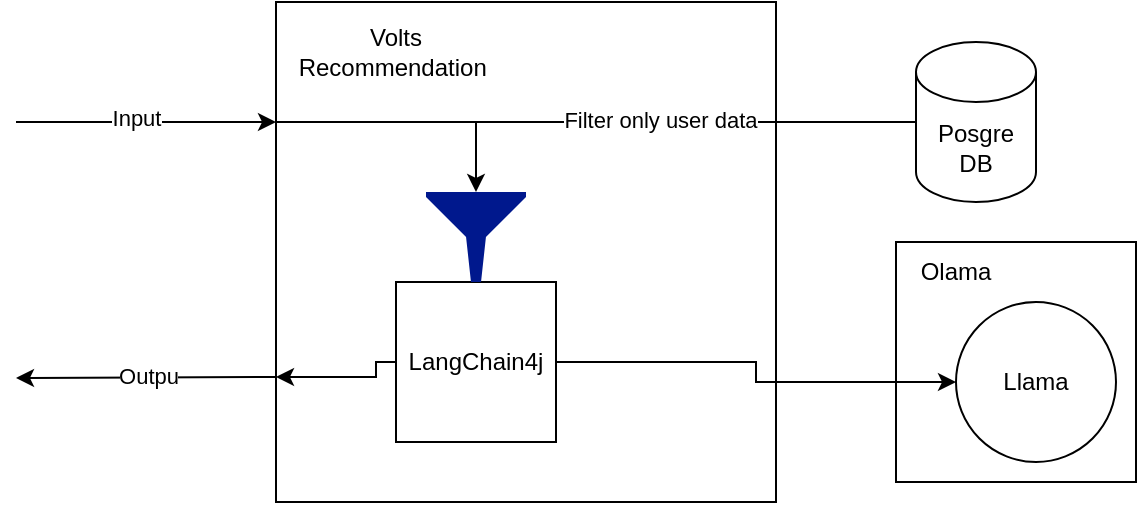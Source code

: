<mxfile version="24.8.2">
  <diagram name="Page-1" id="OyUWVBjLUKfTPRGIwsCr">
    <mxGraphModel dx="719" dy="397" grid="1" gridSize="10" guides="1" tooltips="1" connect="1" arrows="1" fold="1" page="1" pageScale="1" pageWidth="850" pageHeight="1100" math="0" shadow="0">
      <root>
        <mxCell id="0" />
        <mxCell id="1" parent="0" />
        <mxCell id="9hwAWi9BYw1DEbmhTUc2-2" value="" style="whiteSpace=wrap;html=1;aspect=fixed;" parent="1" vertex="1">
          <mxGeometry x="250" y="20" width="250" height="250" as="geometry" />
        </mxCell>
        <mxCell id="a-pYBq2AbiaouAxZ7zkG-12" style="edgeStyle=orthogonalEdgeStyle;rounded=0;orthogonalLoop=1;jettySize=auto;html=1;exitX=0;exitY=0.5;exitDx=0;exitDy=0;entryX=0;entryY=0.75;entryDx=0;entryDy=0;" edge="1" parent="1" source="9hwAWi9BYw1DEbmhTUc2-3" target="9hwAWi9BYw1DEbmhTUc2-2">
          <mxGeometry relative="1" as="geometry">
            <Array as="points">
              <mxPoint x="300" y="200" />
              <mxPoint x="300" y="207" />
            </Array>
          </mxGeometry>
        </mxCell>
        <mxCell id="9hwAWi9BYw1DEbmhTUc2-3" value="LangChain4j" style="whiteSpace=wrap;html=1;aspect=fixed;" parent="1" vertex="1">
          <mxGeometry x="310" y="160" width="80" height="80" as="geometry" />
        </mxCell>
        <mxCell id="9hwAWi9BYw1DEbmhTUc2-8" style="edgeStyle=orthogonalEdgeStyle;rounded=0;orthogonalLoop=1;jettySize=auto;html=1;entryX=0.5;entryY=0;entryDx=0;entryDy=0;entryPerimeter=0;" parent="1" source="9hwAWi9BYw1DEbmhTUc2-5" target="9hwAWi9BYw1DEbmhTUc2-12" edge="1">
          <mxGeometry relative="1" as="geometry">
            <mxPoint x="480" y="90" as="targetPoint" />
          </mxGeometry>
        </mxCell>
        <mxCell id="a-pYBq2AbiaouAxZ7zkG-5" value="Filter only user data" style="edgeLabel;html=1;align=center;verticalAlign=middle;resizable=0;points=[];" vertex="1" connectable="0" parent="9hwAWi9BYw1DEbmhTUc2-8">
          <mxGeometry x="0.009" y="-1" relative="1" as="geometry">
            <mxPoint as="offset" />
          </mxGeometry>
        </mxCell>
        <mxCell id="9hwAWi9BYw1DEbmhTUc2-5" value="Posgre&lt;div&gt;DB&lt;/div&gt;" style="shape=cylinder3;whiteSpace=wrap;html=1;boundedLbl=1;backgroundOutline=1;size=15;" parent="1" vertex="1">
          <mxGeometry x="570" y="40" width="60" height="80" as="geometry" />
        </mxCell>
        <mxCell id="9hwAWi9BYw1DEbmhTUc2-12" value="" style="sketch=0;aspect=fixed;pointerEvents=1;shadow=0;dashed=0;html=1;strokeColor=none;labelPosition=center;verticalLabelPosition=bottom;verticalAlign=top;align=center;fillColor=#00188D;shape=mxgraph.mscae.enterprise.filter" parent="1" vertex="1">
          <mxGeometry x="325" y="115" width="50" height="45" as="geometry" />
        </mxCell>
        <mxCell id="9hwAWi9BYw1DEbmhTUc2-13" value="Volts&lt;div&gt;Recommendation&amp;nbsp;&lt;/div&gt;" style="text;html=1;align=center;verticalAlign=middle;whiteSpace=wrap;rounded=0;" parent="1" vertex="1">
          <mxGeometry x="280" y="30" width="60" height="30" as="geometry" />
        </mxCell>
        <mxCell id="a-pYBq2AbiaouAxZ7zkG-3" value="" style="whiteSpace=wrap;html=1;aspect=fixed;" vertex="1" parent="1">
          <mxGeometry x="560" y="140" width="120" height="120" as="geometry" />
        </mxCell>
        <mxCell id="a-pYBq2AbiaouAxZ7zkG-1" value="Llama" style="ellipse;whiteSpace=wrap;html=1;aspect=fixed;" vertex="1" parent="1">
          <mxGeometry x="590" y="170" width="80" height="80" as="geometry" />
        </mxCell>
        <mxCell id="9hwAWi9BYw1DEbmhTUc2-10" style="edgeStyle=orthogonalEdgeStyle;rounded=0;orthogonalLoop=1;jettySize=auto;html=1;" parent="1" source="9hwAWi9BYw1DEbmhTUc2-3" target="a-pYBq2AbiaouAxZ7zkG-1" edge="1">
          <mxGeometry relative="1" as="geometry">
            <mxPoint x="560" y="210" as="targetPoint" />
          </mxGeometry>
        </mxCell>
        <mxCell id="a-pYBq2AbiaouAxZ7zkG-4" value="Olama" style="text;html=1;align=center;verticalAlign=middle;whiteSpace=wrap;rounded=0;" vertex="1" parent="1">
          <mxGeometry x="560" y="140" width="60" height="30" as="geometry" />
        </mxCell>
        <mxCell id="a-pYBq2AbiaouAxZ7zkG-6" value="" style="endArrow=classic;html=1;rounded=0;" edge="1" parent="1">
          <mxGeometry width="50" height="50" relative="1" as="geometry">
            <mxPoint x="120" y="80" as="sourcePoint" />
            <mxPoint x="250" y="80" as="targetPoint" />
          </mxGeometry>
        </mxCell>
        <mxCell id="a-pYBq2AbiaouAxZ7zkG-8" value="Input" style="edgeLabel;html=1;align=center;verticalAlign=middle;resizable=0;points=[];" vertex="1" connectable="0" parent="a-pYBq2AbiaouAxZ7zkG-6">
          <mxGeometry x="-0.079" y="2" relative="1" as="geometry">
            <mxPoint as="offset" />
          </mxGeometry>
        </mxCell>
        <mxCell id="a-pYBq2AbiaouAxZ7zkG-7" value="" style="endArrow=classic;html=1;rounded=0;exitX=0;exitY=0.75;exitDx=0;exitDy=0;" edge="1" parent="1" source="9hwAWi9BYw1DEbmhTUc2-2">
          <mxGeometry width="50" height="50" relative="1" as="geometry">
            <mxPoint x="120" y="230" as="sourcePoint" />
            <mxPoint x="120" y="208" as="targetPoint" />
            <Array as="points" />
          </mxGeometry>
        </mxCell>
        <mxCell id="a-pYBq2AbiaouAxZ7zkG-9" value="Outpu" style="edgeLabel;html=1;align=center;verticalAlign=middle;resizable=0;points=[];" vertex="1" connectable="0" parent="a-pYBq2AbiaouAxZ7zkG-7">
          <mxGeometry x="-0.009" y="-1" relative="1" as="geometry">
            <mxPoint as="offset" />
          </mxGeometry>
        </mxCell>
        <mxCell id="a-pYBq2AbiaouAxZ7zkG-13" value="" style="endArrow=none;html=1;rounded=0;endFill=0;" edge="1" parent="1">
          <mxGeometry width="50" height="50" relative="1" as="geometry">
            <mxPoint x="250" y="80" as="sourcePoint" />
            <mxPoint x="350" y="80" as="targetPoint" />
          </mxGeometry>
        </mxCell>
      </root>
    </mxGraphModel>
  </diagram>
</mxfile>
